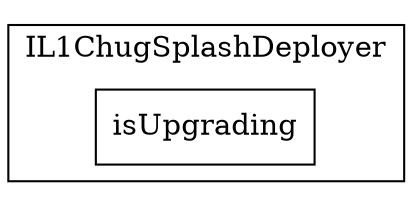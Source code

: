 strict digraph {
rankdir="LR"
node [shape=box]
subgraph cluster_8_IL1ChugSplashDeployer {
label = "IL1ChugSplashDeployer"
"8_isUpgrading" [label="isUpgrading"]
}subgraph cluster_solidity {
label = "[Solidity]"
}
}